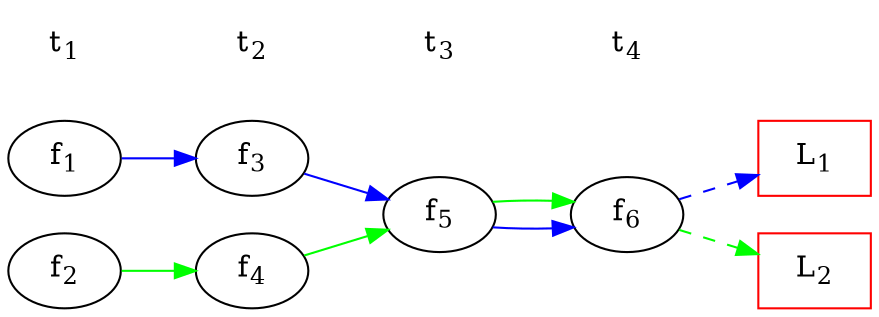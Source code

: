 digraph many2one {
    rankdir=LR;
    f1 [label=<f<SUB>1</SUB>>];
    f2 [label=<f<SUB>2</SUB>>];
    f3 [label=<f<SUB>3</SUB>>];
    f4 [label=<f<SUB>4</SUB>>];
    f5 [label=<f<SUB>5</SUB>>];
    f6 [label=<f<SUB>6</SUB>>];
    f1 -> f3 -> f5 -> f6 [color=blue];
    f2 -> f4 -> f5 -> f6 [color=green];
    node[shape=box, color=red];
    l1 [label=<L<SUB>1</SUB>>];
    l2 [label=<L<SUB>2</SUB>>];
    f6 -> l1 [style=dashed, color=blue];
    f6 -> l2 [style=dashed, color=green];
    edge[style=invis];
    node[shape=none];
    t1 [label=<t<SUB>1</SUB>>];
    t2 [label=<t<SUB>2</SUB>>];
    t3 [label=<t<SUB>3</SUB>>];
    t4 [label=<t<SUB>4</SUB>>];
    t1 -> t2 -> t3 -> t4;
}
